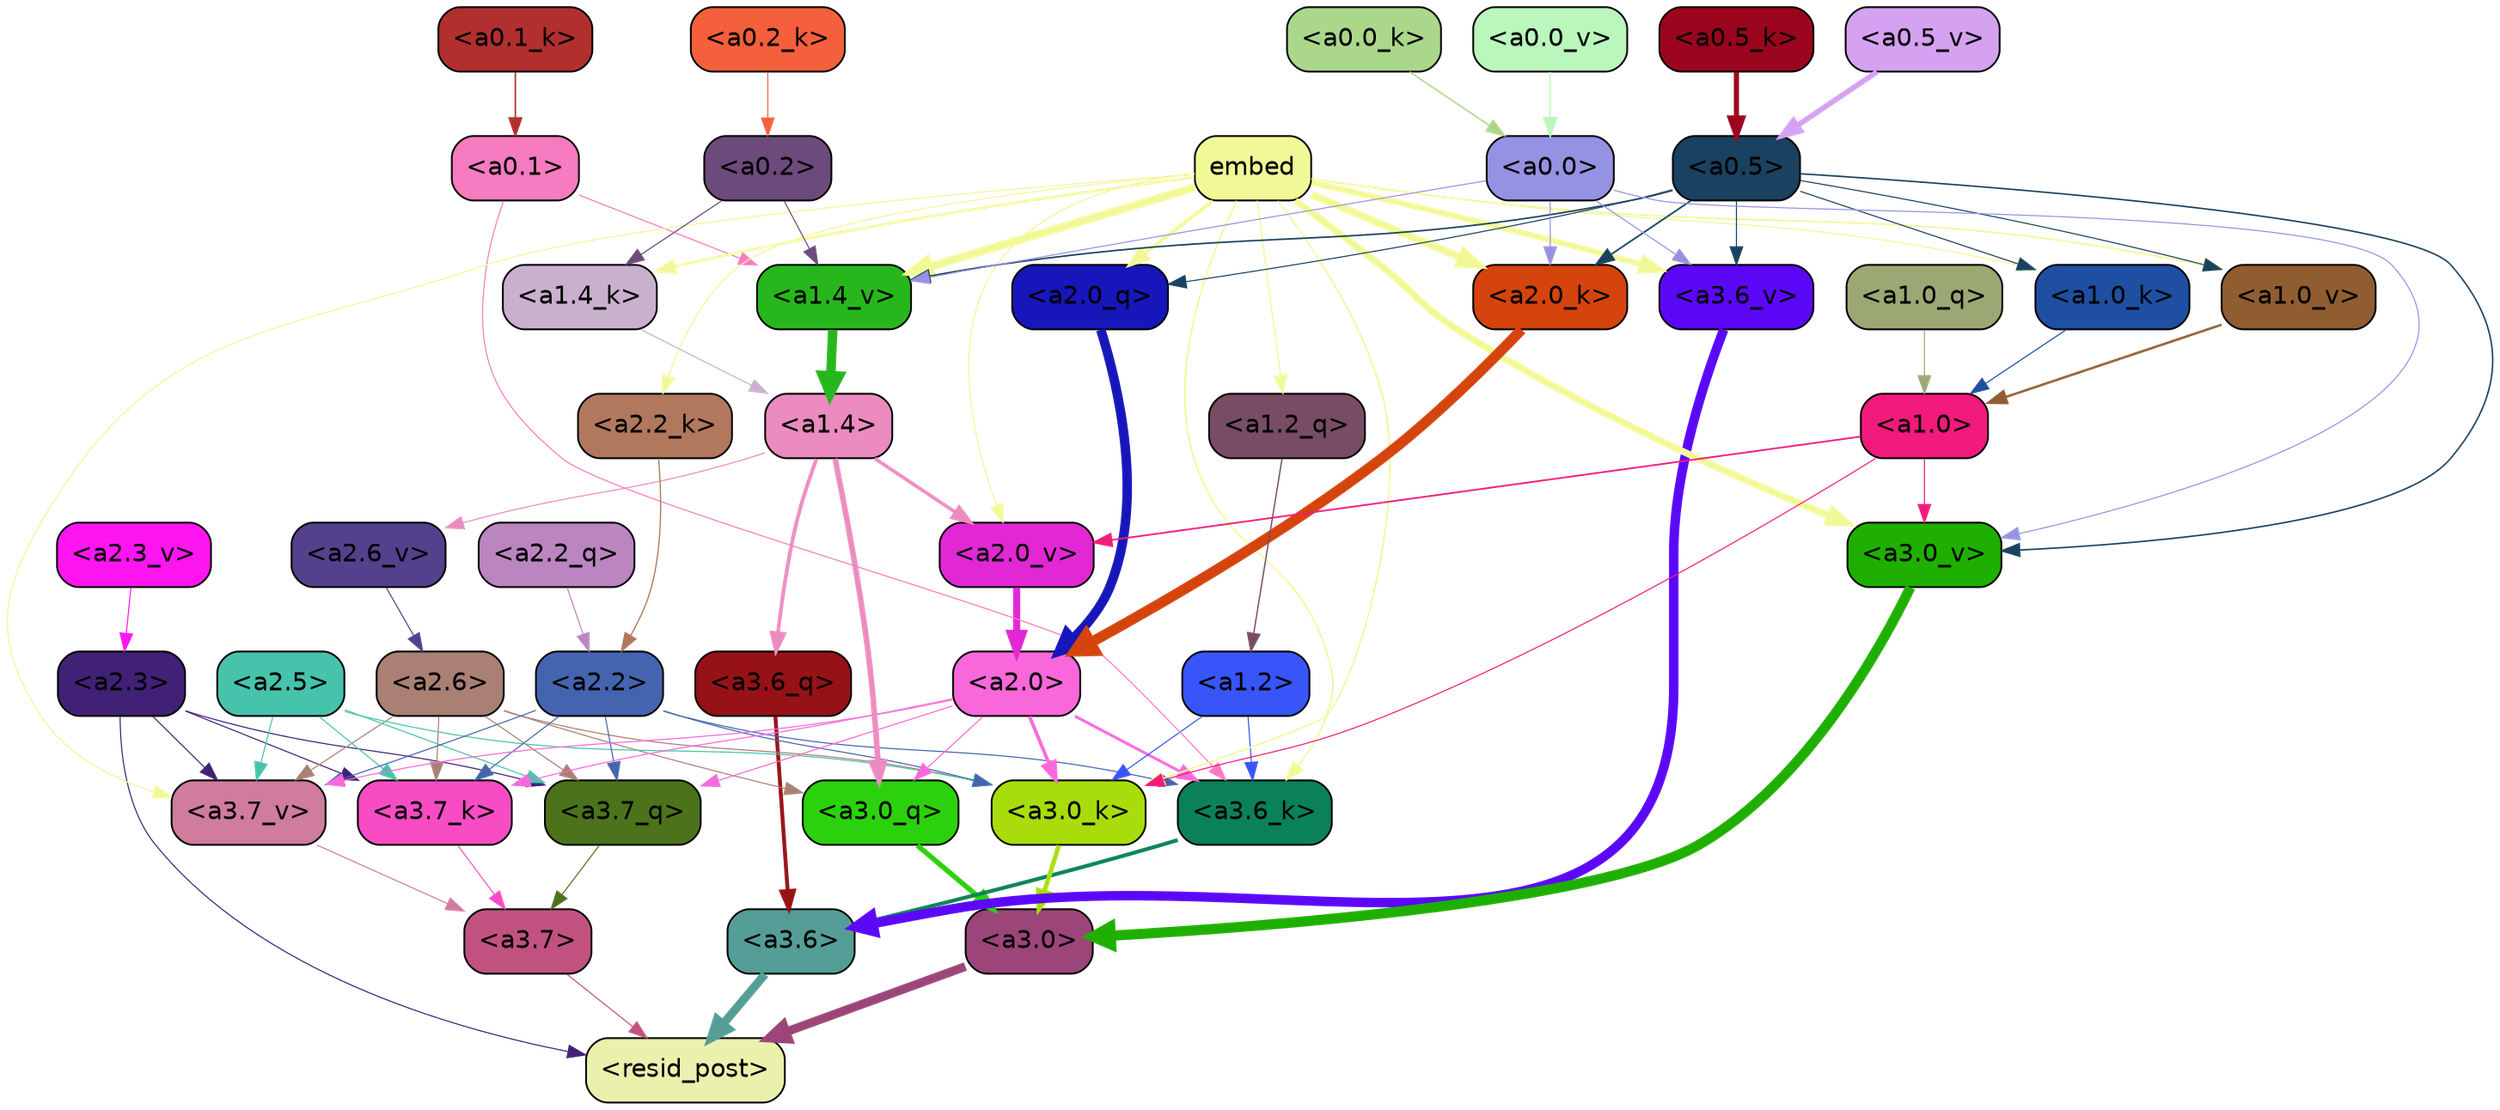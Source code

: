 strict digraph "" {
	graph [bgcolor=transparent,
		layout=dot,
		overlap=false,
		splines=true
	];
	"<a3.7>"	[color=black,
		fillcolor="#c15280",
		fontname=Helvetica,
		shape=box,
		style="filled, rounded"];
	"<resid_post>"	[color=black,
		fillcolor="#eaf1ad",
		fontname=Helvetica,
		shape=box,
		style="filled, rounded"];
	"<a3.7>" -> "<resid_post>"	[color="#c15280",
		penwidth=0.6];
	"<a3.6>"	[color=black,
		fillcolor="#549e97",
		fontname=Helvetica,
		shape=box,
		style="filled, rounded"];
	"<a3.6>" -> "<resid_post>"	[color="#549e97",
		penwidth=4.751592040061951];
	"<a3.0>"	[color=black,
		fillcolor="#9c4579",
		fontname=Helvetica,
		shape=box,
		style="filled, rounded"];
	"<a3.0>" -> "<resid_post>"	[color="#9c4579",
		penwidth=4.904066681861877];
	"<a2.3>"	[color=black,
		fillcolor="#402176",
		fontname=Helvetica,
		shape=box,
		style="filled, rounded"];
	"<a2.3>" -> "<resid_post>"	[color="#402176",
		penwidth=0.6];
	"<a3.7_q>"	[color=black,
		fillcolor="#4c731b",
		fontname=Helvetica,
		shape=box,
		style="filled, rounded"];
	"<a2.3>" -> "<a3.7_q>"	[color="#402176",
		penwidth=0.6];
	"<a3.7_k>"	[color=black,
		fillcolor="#f74cc4",
		fontname=Helvetica,
		shape=box,
		style="filled, rounded"];
	"<a2.3>" -> "<a3.7_k>"	[color="#402176",
		penwidth=0.6069068089127541];
	"<a3.7_v>"	[color=black,
		fillcolor="#cf7c9d",
		fontname=Helvetica,
		shape=box,
		style="filled, rounded"];
	"<a2.3>" -> "<a3.7_v>"	[color="#402176",
		penwidth=0.6];
	"<a3.7_q>" -> "<a3.7>"	[color="#4c731b",
		penwidth=0.6];
	"<a3.6_q>"	[color=black,
		fillcolor="#961217",
		fontname=Helvetica,
		shape=box,
		style="filled, rounded"];
	"<a3.6_q>" -> "<a3.6>"	[color="#961217",
		penwidth=2.160832464694977];
	"<a3.0_q>"	[color=black,
		fillcolor="#2cd10e",
		fontname=Helvetica,
		shape=box,
		style="filled, rounded"];
	"<a3.0_q>" -> "<a3.0>"	[color="#2cd10e",
		penwidth=2.870753765106201];
	"<a3.7_k>" -> "<a3.7>"	[color="#f74cc4",
		penwidth=0.6];
	"<a3.6_k>"	[color=black,
		fillcolor="#0b8157",
		fontname=Helvetica,
		shape=box,
		style="filled, rounded"];
	"<a3.6_k>" -> "<a3.6>"	[color="#0b8157",
		penwidth=2.13908451795578];
	"<a3.0_k>"	[color=black,
		fillcolor="#a8dd0b",
		fontname=Helvetica,
		shape=box,
		style="filled, rounded"];
	"<a3.0_k>" -> "<a3.0>"	[color="#a8dd0b",
		penwidth=2.520303964614868];
	"<a3.7_v>" -> "<a3.7>"	[color="#cf7c9d",
		penwidth=0.6];
	"<a3.6_v>"	[color=black,
		fillcolor="#5b08f6",
		fontname=Helvetica,
		shape=box,
		style="filled, rounded"];
	"<a3.6_v>" -> "<a3.6>"	[color="#5b08f6",
		penwidth=5.297133803367615];
	"<a3.0_v>"	[color=black,
		fillcolor="#1eaf00",
		fontname=Helvetica,
		shape=box,
		style="filled, rounded"];
	"<a3.0_v>" -> "<a3.0>"	[color="#1eaf00",
		penwidth=5.680712580680847];
	"<a2.6>"	[color=black,
		fillcolor="#aa7f74",
		fontname=Helvetica,
		shape=box,
		style="filled, rounded"];
	"<a2.6>" -> "<a3.7_q>"	[color="#aa7f74",
		penwidth=0.6];
	"<a2.6>" -> "<a3.0_q>"	[color="#aa7f74",
		penwidth=0.6];
	"<a2.6>" -> "<a3.7_k>"	[color="#aa7f74",
		penwidth=0.6];
	"<a2.6>" -> "<a3.0_k>"	[color="#aa7f74",
		penwidth=0.6];
	"<a2.6>" -> "<a3.7_v>"	[color="#aa7f74",
		penwidth=0.6];
	"<a2.5>"	[color=black,
		fillcolor="#47c3ab",
		fontname=Helvetica,
		shape=box,
		style="filled, rounded"];
	"<a2.5>" -> "<a3.7_q>"	[color="#47c3ab",
		penwidth=0.6];
	"<a2.5>" -> "<a3.7_k>"	[color="#47c3ab",
		penwidth=0.6];
	"<a2.5>" -> "<a3.0_k>"	[color="#47c3ab",
		penwidth=0.6];
	"<a2.5>" -> "<a3.7_v>"	[color="#47c3ab",
		penwidth=0.6];
	"<a2.2>"	[color=black,
		fillcolor="#4564b0",
		fontname=Helvetica,
		shape=box,
		style="filled, rounded"];
	"<a2.2>" -> "<a3.7_q>"	[color="#4564b0",
		penwidth=0.6];
	"<a2.2>" -> "<a3.7_k>"	[color="#4564b0",
		penwidth=0.6];
	"<a2.2>" -> "<a3.6_k>"	[color="#4564b0",
		penwidth=0.6];
	"<a2.2>" -> "<a3.0_k>"	[color="#4564b0",
		penwidth=0.6];
	"<a2.2>" -> "<a3.7_v>"	[color="#4564b0",
		penwidth=0.6];
	"<a2.0>"	[color=black,
		fillcolor="#f868da",
		fontname=Helvetica,
		shape=box,
		style="filled, rounded"];
	"<a2.0>" -> "<a3.7_q>"	[color="#f868da",
		penwidth=0.6];
	"<a2.0>" -> "<a3.0_q>"	[color="#f868da",
		penwidth=0.6];
	"<a2.0>" -> "<a3.7_k>"	[color="#f868da",
		penwidth=0.6];
	"<a2.0>" -> "<a3.6_k>"	[color="#f868da",
		penwidth=1.564806342124939];
	"<a2.0>" -> "<a3.0_k>"	[color="#f868da",
		penwidth=1.9353990852832794];
	"<a2.0>" -> "<a3.7_v>"	[color="#f868da",
		penwidth=0.6];
	"<a1.4>"	[color=black,
		fillcolor="#eb8bbf",
		fontname=Helvetica,
		shape=box,
		style="filled, rounded"];
	"<a1.4>" -> "<a3.6_q>"	[color="#eb8bbf",
		penwidth=2.0727532356977463];
	"<a1.4>" -> "<a3.0_q>"	[color="#eb8bbf",
		penwidth=3.1279823780059814];
	"<a2.6_v>"	[color=black,
		fillcolor="#53418d",
		fontname=Helvetica,
		shape=box,
		style="filled, rounded"];
	"<a1.4>" -> "<a2.6_v>"	[color="#eb8bbf",
		penwidth=0.6];
	"<a2.0_v>"	[color=black,
		fillcolor="#e227d4",
		fontname=Helvetica,
		shape=box,
		style="filled, rounded"];
	"<a1.4>" -> "<a2.0_v>"	[color="#eb8bbf",
		penwidth=1.9170897603034973];
	"<a1.2>"	[color=black,
		fillcolor="#3755f9",
		fontname=Helvetica,
		shape=box,
		style="filled, rounded"];
	"<a1.2>" -> "<a3.6_k>"	[color="#3755f9",
		penwidth=0.6];
	"<a1.2>" -> "<a3.0_k>"	[color="#3755f9",
		penwidth=0.6];
	"<a0.1>"	[color=black,
		fillcolor="#f77bc1",
		fontname=Helvetica,
		shape=box,
		style="filled, rounded"];
	"<a0.1>" -> "<a3.6_k>"	[color="#f77bc1",
		penwidth=0.6];
	"<a1.4_v>"	[color=black,
		fillcolor="#27b71c",
		fontname=Helvetica,
		shape=box,
		style="filled, rounded"];
	"<a0.1>" -> "<a1.4_v>"	[color="#f77bc1",
		penwidth=0.6202214732766151];
	embed	[color=black,
		fillcolor="#f1f898",
		fontname=Helvetica,
		shape=box,
		style="filled, rounded"];
	embed -> "<a3.6_k>"	[color="#f1f898",
		penwidth=0.8915999233722687];
	embed -> "<a3.0_k>"	[color="#f1f898",
		penwidth=0.832088902592659];
	embed -> "<a3.7_v>"	[color="#f1f898",
		penwidth=0.6];
	embed -> "<a3.6_v>"	[color="#f1f898",
		penwidth=3.1840110421180725];
	embed -> "<a3.0_v>"	[color="#f1f898",
		penwidth=3.8132747188210487];
	"<a2.0_q>"	[color=black,
		fillcolor="#1716ba",
		fontname=Helvetica,
		shape=box,
		style="filled, rounded"];
	embed -> "<a2.0_q>"	[color="#f1f898",
		penwidth=2.084651827812195];
	"<a2.2_k>"	[color=black,
		fillcolor="#b1785e",
		fontname=Helvetica,
		shape=box,
		style="filled, rounded"];
	embed -> "<a2.2_k>"	[color="#f1f898",
		penwidth=0.6];
	"<a2.0_k>"	[color=black,
		fillcolor="#d4440c",
		fontname=Helvetica,
		shape=box,
		style="filled, rounded"];
	embed -> "<a2.0_k>"	[color="#f1f898",
		penwidth=4.084526404738426];
	embed -> "<a2.0_v>"	[color="#f1f898",
		penwidth=0.6];
	"<a1.2_q>"	[color=black,
		fillcolor="#784c64",
		fontname=Helvetica,
		shape=box,
		style="filled, rounded"];
	embed -> "<a1.2_q>"	[color="#f1f898",
		penwidth=0.6670737266540527];
	"<a1.4_k>"	[color=black,
		fillcolor="#c9b1cd",
		fontname=Helvetica,
		shape=box,
		style="filled, rounded"];
	embed -> "<a1.4_k>"	[color="#f1f898",
		penwidth=1.3912410736083984];
	"<a1.0_k>"	[color=black,
		fillcolor="#1f4fa2",
		fontname=Helvetica,
		shape=box,
		style="filled, rounded"];
	embed -> "<a1.0_k>"	[color="#f1f898",
		penwidth=0.6];
	embed -> "<a1.4_v>"	[color="#f1f898",
		penwidth=4.4888065457344055];
	"<a1.0_v>"	[color=black,
		fillcolor="#905d31",
		fontname=Helvetica,
		shape=box,
		style="filled, rounded"];
	embed -> "<a1.0_v>"	[color="#f1f898",
		penwidth=0.8796700537204742];
	"<a1.0>"	[color=black,
		fillcolor="#f21a7b",
		fontname=Helvetica,
		shape=box,
		style="filled, rounded"];
	"<a1.0>" -> "<a3.0_k>"	[color="#f21a7b",
		penwidth=0.6];
	"<a1.0>" -> "<a3.0_v>"	[color="#f21a7b",
		penwidth=0.6];
	"<a1.0>" -> "<a2.0_v>"	[color="#f21a7b",
		penwidth=0.9450988052412868];
	"<a0.5>"	[color=black,
		fillcolor="#1a415f",
		fontname=Helvetica,
		shape=box,
		style="filled, rounded"];
	"<a0.5>" -> "<a3.6_v>"	[color="#1a415f",
		penwidth=0.6];
	"<a0.5>" -> "<a3.0_v>"	[color="#1a415f",
		penwidth=0.8331108838319778];
	"<a0.5>" -> "<a2.0_q>"	[color="#1a415f",
		penwidth=0.6];
	"<a0.5>" -> "<a2.0_k>"	[color="#1a415f",
		penwidth=0.9412797391414642];
	"<a0.5>" -> "<a1.0_k>"	[color="#1a415f",
		penwidth=0.6];
	"<a0.5>" -> "<a1.4_v>"	[color="#1a415f",
		penwidth=0.8757842034101486];
	"<a0.5>" -> "<a1.0_v>"	[color="#1a415f",
		penwidth=0.6];
	"<a0.0>"	[color=black,
		fillcolor="#9692e3",
		fontname=Helvetica,
		shape=box,
		style="filled, rounded"];
	"<a0.0>" -> "<a3.6_v>"	[color="#9692e3",
		penwidth=0.6];
	"<a0.0>" -> "<a3.0_v>"	[color="#9692e3",
		penwidth=0.6];
	"<a0.0>" -> "<a2.0_k>"	[color="#9692e3",
		penwidth=0.6];
	"<a0.0>" -> "<a1.4_v>"	[color="#9692e3",
		penwidth=0.6];
	"<a2.2_q>"	[color=black,
		fillcolor="#bb85c1",
		fontname=Helvetica,
		shape=box,
		style="filled, rounded"];
	"<a2.2_q>" -> "<a2.2>"	[color="#bb85c1",
		penwidth=0.6];
	"<a2.0_q>" -> "<a2.0>"	[color="#1716ba",
		penwidth=5.29856276512146];
	"<a2.2_k>" -> "<a2.2>"	[color="#b1785e",
		penwidth=0.6722683310508728];
	"<a2.0_k>" -> "<a2.0>"	[color="#d4440c",
		penwidth=5.859246134757996];
	"<a2.6_v>" -> "<a2.6>"	[color="#53418d",
		penwidth=0.6];
	"<a2.3_v>"	[color=black,
		fillcolor="#ff15f0",
		fontname=Helvetica,
		shape=box,
		style="filled, rounded"];
	"<a2.3_v>" -> "<a2.3>"	[color="#ff15f0",
		penwidth=0.6];
	"<a2.0_v>" -> "<a2.0>"	[color="#e227d4",
		penwidth=3.9621697664260864];
	"<a1.2_q>" -> "<a1.2>"	[color="#784c64",
		penwidth=0.7185482024215162];
	"<a1.0_q>"	[color=black,
		fillcolor="#9ca873",
		fontname=Helvetica,
		shape=box,
		style="filled, rounded"];
	"<a1.0_q>" -> "<a1.0>"	[color="#9ca873",
		penwidth=0.6];
	"<a1.4_k>" -> "<a1.4>"	[color="#c9b1cd",
		penwidth=0.6];
	"<a1.0_k>" -> "<a1.0>"	[color="#1f4fa2",
		penwidth=0.6];
	"<a1.4_v>" -> "<a1.4>"	[color="#27b71c",
		penwidth=5.280138969421387];
	"<a1.0_v>" -> "<a1.0>"	[color="#905d31",
		penwidth=1.318962275981903];
	"<a0.2>"	[color=black,
		fillcolor="#6d4a7c",
		fontname=Helvetica,
		shape=box,
		style="filled, rounded"];
	"<a0.2>" -> "<a1.4_k>"	[color="#6d4a7c",
		penwidth=0.6];
	"<a0.2>" -> "<a1.4_v>"	[color="#6d4a7c",
		penwidth=0.6];
	"<a0.5_k>"	[color=black,
		fillcolor="#9b051d",
		fontname=Helvetica,
		shape=box,
		style="filled, rounded"];
	"<a0.5_k>" -> "<a0.5>"	[color="#9b051d",
		penwidth=2.847884178161621];
	"<a0.2_k>"	[color=black,
		fillcolor="#f45f3c",
		fontname=Helvetica,
		shape=box,
		style="filled, rounded"];
	"<a0.2_k>" -> "<a0.2>"	[color="#f45f3c",
		penwidth=0.6];
	"<a0.1_k>"	[color=black,
		fillcolor="#b1302f",
		fontname=Helvetica,
		shape=box,
		style="filled, rounded"];
	"<a0.1_k>" -> "<a0.1>"	[color="#b1302f",
		penwidth=0.8383780717849731];
	"<a0.0_k>"	[color=black,
		fillcolor="#abd78b",
		fontname=Helvetica,
		shape=box,
		style="filled, rounded"];
	"<a0.0_k>" -> "<a0.0>"	[color="#abd78b",
		penwidth=0.8456957042217255];
	"<a0.5_v>"	[color=black,
		fillcolor="#d5a1f1",
		fontname=Helvetica,
		shape=box,
		style="filled, rounded"];
	"<a0.5_v>" -> "<a0.5>"	[color="#d5a1f1",
		penwidth=3.0173392295837402];
	"<a0.0_v>"	[color=black,
		fillcolor="#bbf6bd",
		fontname=Helvetica,
		shape=box,
		style="filled, rounded"];
	"<a0.0_v>" -> "<a0.0>"	[color="#bbf6bd",
		penwidth=1.0739268958568573];
}
